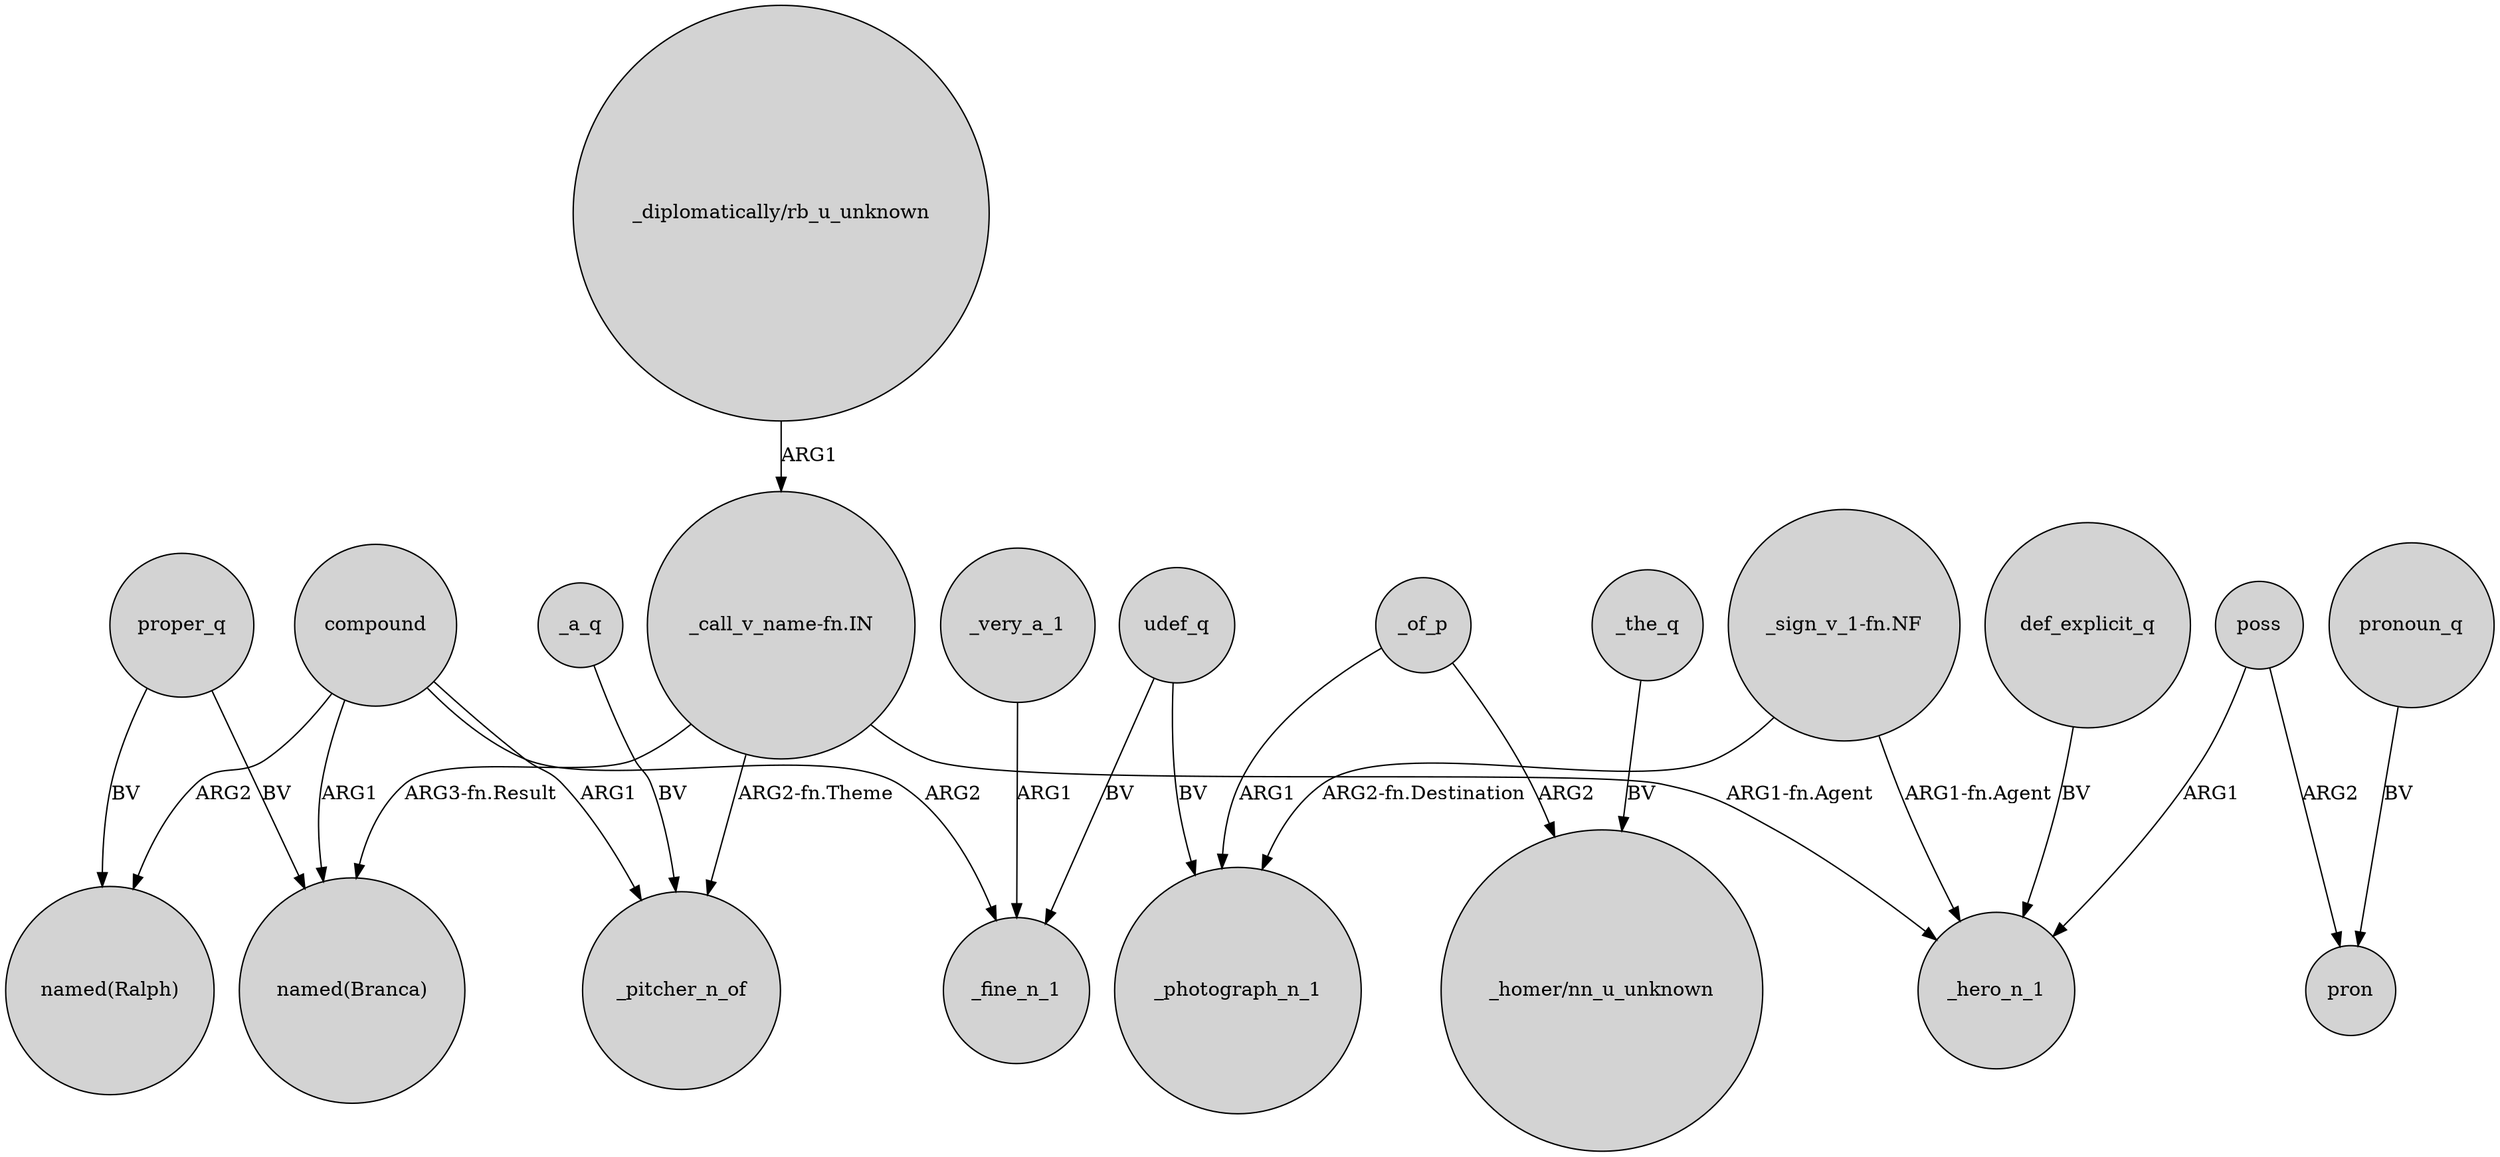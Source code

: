 digraph {
	node [shape=circle style=filled]
	"_call_v_name-fn.IN" -> "named(Branca)" [label="ARG3-fn.Result"]
	poss -> pron [label=ARG2]
	proper_q -> "named(Branca)" [label=BV]
	_a_q -> _pitcher_n_of [label=BV]
	_of_p -> _photograph_n_1 [label=ARG1]
	"_call_v_name-fn.IN" -> _hero_n_1 [label="ARG1-fn.Agent"]
	compound -> "named(Branca)" [label=ARG1]
	compound -> _pitcher_n_of [label=ARG1]
	_of_p -> "_homer/nn_u_unknown" [label=ARG2]
	pronoun_q -> pron [label=BV]
	compound -> "named(Ralph)" [label=ARG2]
	_the_q -> "_homer/nn_u_unknown" [label=BV]
	proper_q -> "named(Ralph)" [label=BV]
	"_sign_v_1-fn.NF" -> _hero_n_1 [label="ARG1-fn.Agent"]
	udef_q -> _photograph_n_1 [label=BV]
	poss -> _hero_n_1 [label=ARG1]
	udef_q -> _fine_n_1 [label=BV]
	compound -> _fine_n_1 [label=ARG2]
	"_diplomatically/rb_u_unknown" -> "_call_v_name-fn.IN" [label=ARG1]
	"_sign_v_1-fn.NF" -> _photograph_n_1 [label="ARG2-fn.Destination"]
	def_explicit_q -> _hero_n_1 [label=BV]
	"_call_v_name-fn.IN" -> _pitcher_n_of [label="ARG2-fn.Theme"]
	_very_a_1 -> _fine_n_1 [label=ARG1]
}
